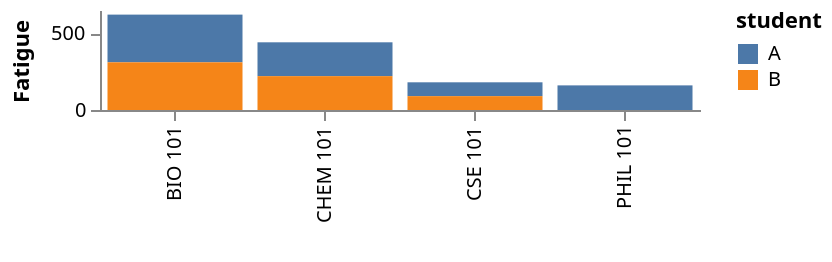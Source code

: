 {
    "$schema": "https://vega.github.io/schema/vega/v3.0.json",
    "description": "Bar graph showing how each film differs from the average rating for that year",
    "autosize": "pad",
    "padding": 5,
    "width": 300,
    "height": 50,
    "style": "cell",
    "data": [
        {
            "name": "source_0",
            "values": [
                {
                    "student": "A",
                    "Class": "CSE 101",
                    "TimeOfDay": 8,
                    "Length": 45
                },
                {
                    "student": "A",
                    "Class": "PHIL 101",
                    "TimeOfDay": 10,
                    "Length": 70
                },
                {
                    "student": "A",
                    "Class": "CHEM 101",
                    "TimeOfDay": 12,
                    "Length": 30
                },
                {
                    "student": "A",
                    "Class": "BIO 101",
                    "TimeOfDay": 15,
                    "Length": 45
                },
                {
                    "student": "B",
                    "Class": "CSE 101",
                    "TimeOfDay": 8,
                    "Length": 45
                },
                {
                    "student": "B",
                    "Class": "CHEM 101",
                    "TimeOfDay": 12,
                    "Length": 30
                },
                {
                    "student": "B",
                    "Class": "BIO 101",
                    "TimeOfDay": 15,
                    "Length": 45
                }
            ]
        },
        {
            "name": "data_0",
            "source": "source_0",
            "transform": [
                {
                    "type": "window",
                    "params": [
                        null
                    ],
                    "as": [
                        "TimeInClass"
                    ],
                    "ops": [
                        "sum"
                    ],
                    "fields": [
                        "Length"
                    ],
                    "groupby": [
                        "Student"
                    ],
                    "sort": {
                        "field": "TimeOfDay",
                        "order": "ascending"
                    },
                    "frame": [
                        null,
                        0
                    ]
                },
                {
                    "type": "formula",
                    "expr": "toNumber(datum[\"TimeInClass\"])",
                    "as": "TimeInClass"
                },
                {
                    "type": "stack",
                    "groupby": [
                        "Class"
                    ],
                    "field": "TimeInClass",
                    "sort": {
                        "field": [
                            "student"
                        ],
                        "order": [
                            "descending"
                        ]
                    },
                    "as": [
                        "TimeInClass_start",
                        "TimeInClass_end"
                    ],
                    "offset": "zero"
                },
                {
                    "type": "filter",
                    "expr": "datum[\"TimeInClass\"] !== null && !isNaN(datum[\"TimeInClass\"])"
                }
            ]
        }
    ],
    "marks": [
        {
            "name": "layer_0_marks",
            "type": "rect",
            "clip": true,
            "style": [
                "bar"
            ],
            "from": {
                "data": "data_0"
            },
            "encode": {
                "update": {
                    "x": {
                        "scale": "x",
                        "field": "Class"
                    },
                    "width": {
                        "scale": "x",
                        "band": true
                    },
                    "y": {
                        "scale": "y",
                        "field": "TimeInClass_end"
                    },
                    "y2": {
                        "scale": "y",
                        "field": "TimeInClass_start"
                    },
                    "fill": {
                        "scale": "color",
                        "field": "student"
                    }
                }
            }
        }
    ],
    "scales": [
        {
            "name": "x",
            "type": "band",
            "domain": {
                "data": "data_0",
                "field": "Class",
                "sort": true
            },
            "range": [
                0,
                {
                    "signal": "width"
                }
            ],
            "paddingInner": 0.1,
            "paddingOuter": 0.05
        },
        {
            "name": "y",
            "type": "linear",
            "domain": {
                "data": "data_0",
                "fields": [
                    "TimeInClass_start",
                    "TimeInClass_end"
                ]
            },
            "range": [
                {
                    "signal": "height"
                },
                0
            ],
            "nice": true,
            "zero": true
        },
        {
            "name": "color",
            "type": "ordinal",
            "domain": {
                "data": "data_0",
                "field": "student",
                "sort": true
            },
            "range": "category"
        }
    ],
    "axes": [
        {
            "title": "",
            "scale": "x",
            "orient": "bottom",
            "zindex": 1,
            "encode": {
                "labels": {
                    "update": {
                        "angle": {
                            "value": 270
                        },
                        "align": {
                            "value": "right"
                        },
                        "baseline": {
                            "value": "middle"
                        }
                    }
                }
            }
        },
        {
            "title": "Fatigue",
            "scale": "y",
            "orient": "left",
            "labelOverlap": true,
            "tickCount": {
                "signal": "ceil(height/40)"
            },
            "zindex": 1
        }
    ],
    "legends": [
        {
            "fill": "color",
            "title": "student",
            "encode": {
                "symbols": {
                    "update": {
                        "shape": {
                            "value": "square"
                        }
                    }
                }
            }
        }
    ],
    "config": {
        "axis": {
            "domainWidth": 1
        },
        "axisY": {
            "minExtent": 30
        },
        "style": {
            "cell": {
                "stroke": "transparent"
            }
        }
    }
}
